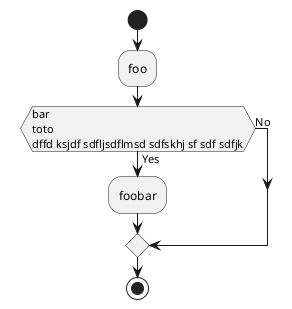 {
  "sha1": "3ldkijybicurfvihgbvea2x5fu0fvz4",
  "insertion": {
    "when": "2024-05-30T20:48:20.294Z",
    "user": "plantuml@gmail.com"
  }
}
@startuml
start
:foo;
if (bar\ntoto\ndffd ksjdf sdfljsdflmsd sdfskhj sf sdf sdfjk) then (Yes)
:foobar;
else (No)
endif
stop
@enduml
